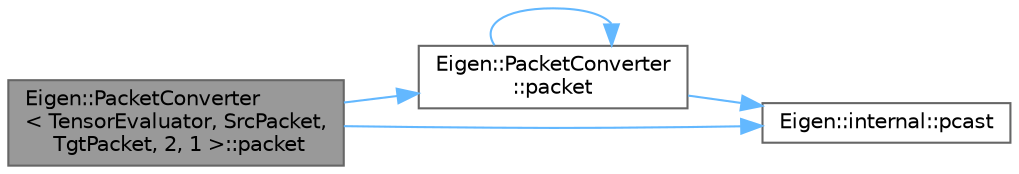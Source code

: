 digraph "Eigen::PacketConverter&lt; TensorEvaluator, SrcPacket, TgtPacket, 2, 1 &gt;::packet"
{
 // LATEX_PDF_SIZE
  bgcolor="transparent";
  edge [fontname=Helvetica,fontsize=10,labelfontname=Helvetica,labelfontsize=10];
  node [fontname=Helvetica,fontsize=10,shape=box,height=0.2,width=0.4];
  rankdir="LR";
  Node1 [id="Node000001",label="Eigen::PacketConverter\l\< TensorEvaluator, SrcPacket,\l TgtPacket, 2, 1 \>::packet",height=0.2,width=0.4,color="gray40", fillcolor="grey60", style="filled", fontcolor="black",tooltip=" "];
  Node1 -> Node2 [id="edge1_Node000001_Node000002",color="steelblue1",style="solid",tooltip=" "];
  Node2 [id="Node000002",label="Eigen::PacketConverter\l::packet",height=0.2,width=0.4,color="grey40", fillcolor="white", style="filled",URL="$struct_eigen_1_1_packet_converter.html#a35a385665f28bdb237510dea85dbfb82",tooltip=" "];
  Node2 -> Node2 [id="edge2_Node000002_Node000002",color="steelblue1",style="solid",tooltip=" "];
  Node2 -> Node3 [id="edge3_Node000002_Node000003",color="steelblue1",style="solid",tooltip=" "];
  Node3 [id="Node000003",label="Eigen::internal::pcast",height=0.2,width=0.4,color="grey40", fillcolor="white", style="filled",URL="$namespace_eigen_1_1internal.html#a0b3ae9566e84e6f87029390857b5c86a",tooltip=" "];
  Node1 -> Node3 [id="edge4_Node000001_Node000003",color="steelblue1",style="solid",tooltip=" "];
}
